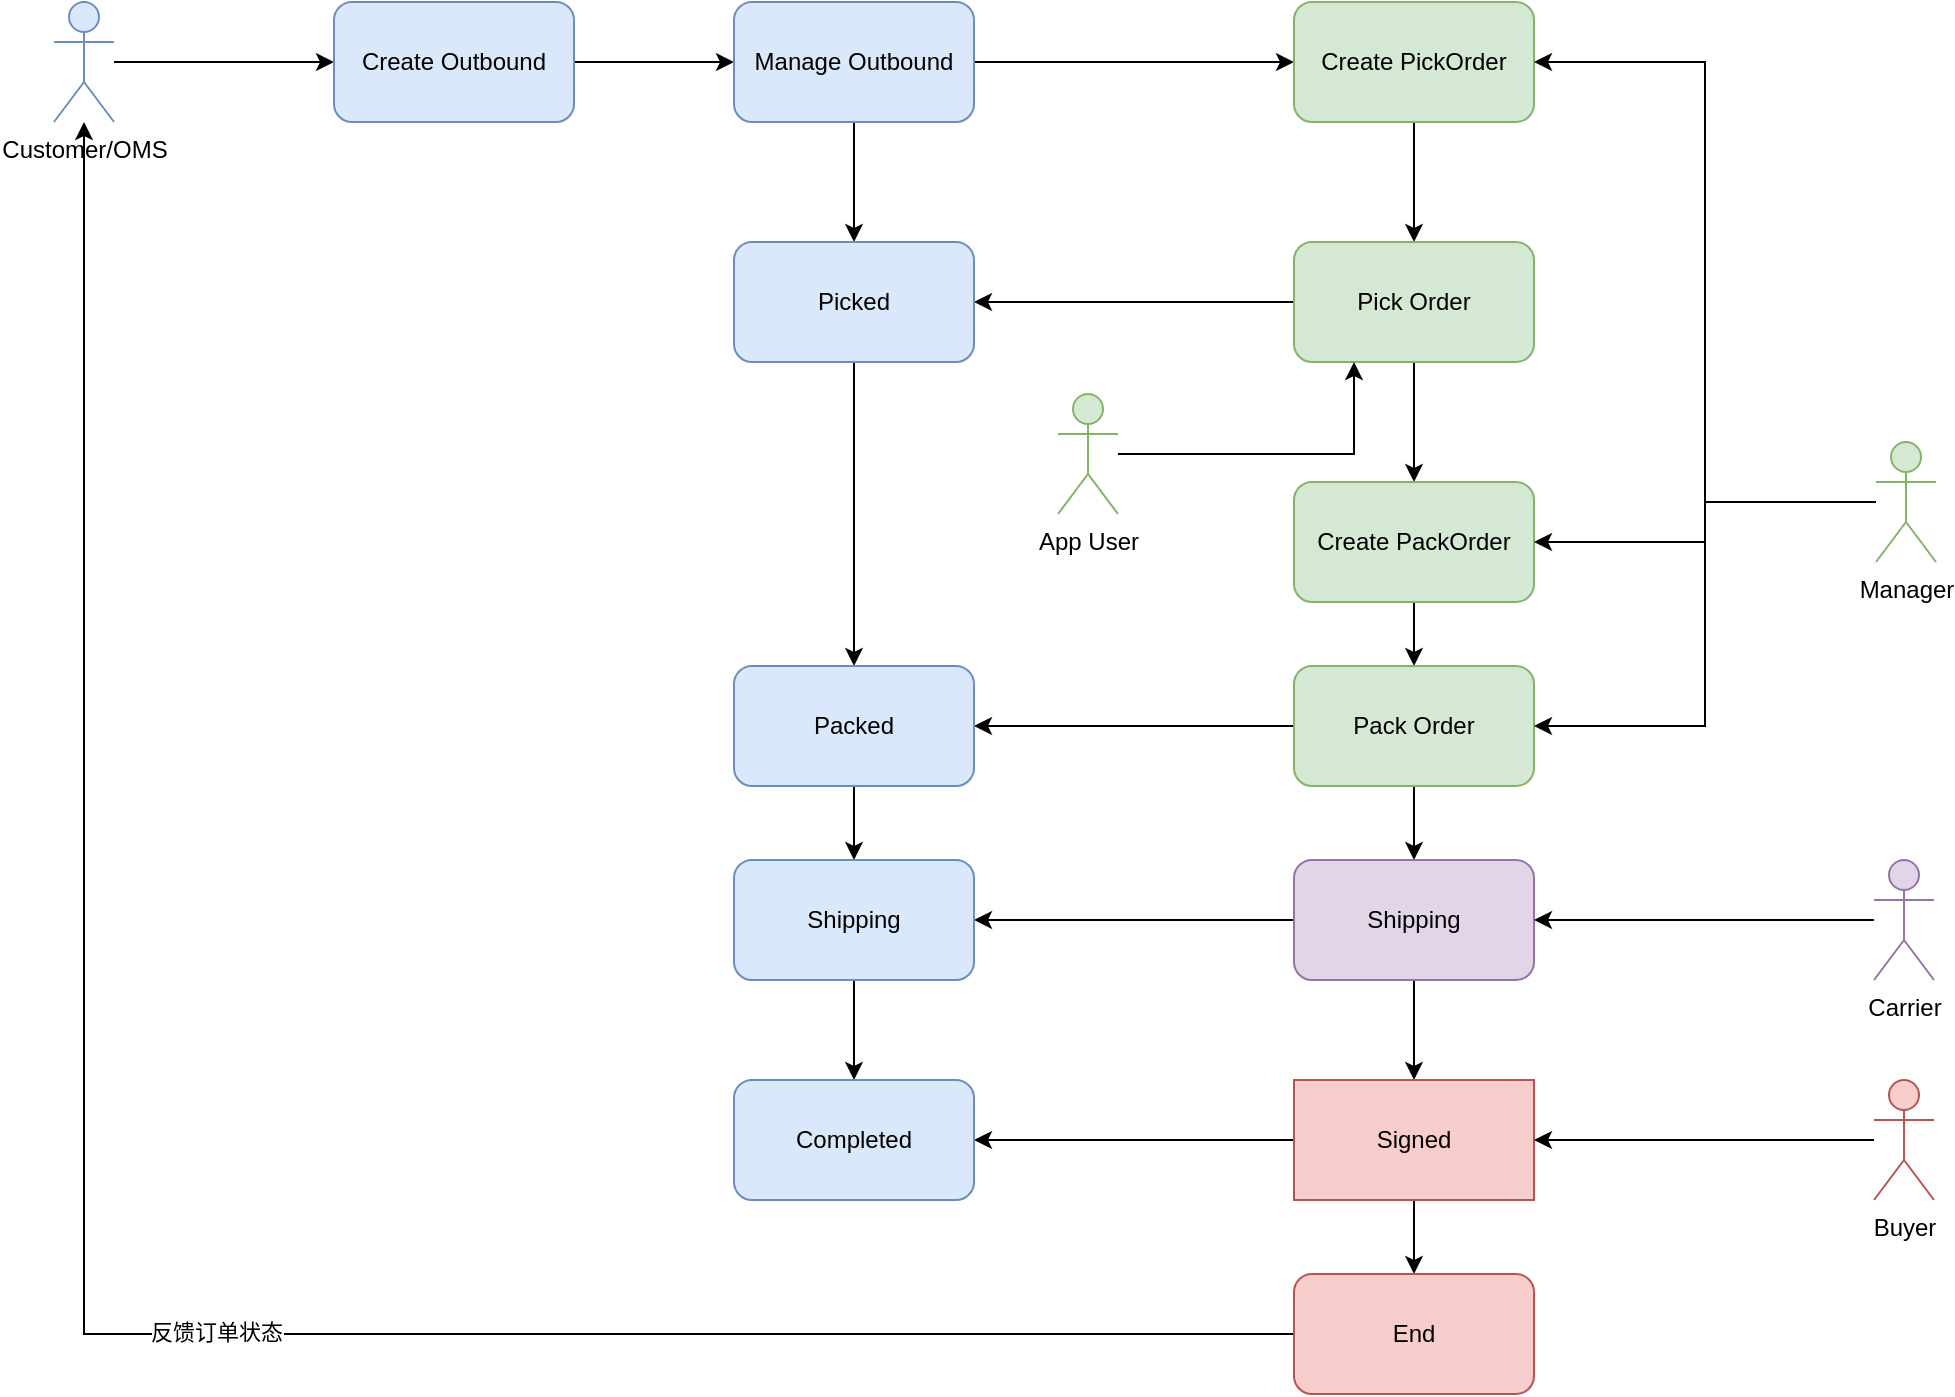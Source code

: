 <mxfile version="20.8.0" type="github">
  <diagram id="fhcsHntF9k8ksOuAykfT" name="第 1 页">
    <mxGraphModel dx="1434" dy="795" grid="1" gridSize="10" guides="1" tooltips="1" connect="1" arrows="1" fold="1" page="1" pageScale="1" pageWidth="827" pageHeight="1169" math="0" shadow="0">
      <root>
        <mxCell id="0" />
        <mxCell id="1" parent="0" />
        <mxCell id="sVg1SZFke6IAPuZJjDTQ-11" style="edgeStyle=orthogonalEdgeStyle;rounded=0;orthogonalLoop=1;jettySize=auto;html=1;entryX=0;entryY=0.5;entryDx=0;entryDy=0;" edge="1" parent="1" source="sVg1SZFke6IAPuZJjDTQ-1" target="sVg1SZFke6IAPuZJjDTQ-2">
          <mxGeometry relative="1" as="geometry" />
        </mxCell>
        <mxCell id="sVg1SZFke6IAPuZJjDTQ-1" value="Customer/OMS" style="shape=umlActor;verticalLabelPosition=bottom;verticalAlign=top;html=1;outlineConnect=0;fillColor=#dae8fc;strokeColor=#6c8ebf;" vertex="1" parent="1">
          <mxGeometry x="90" y="140" width="30" height="60" as="geometry" />
        </mxCell>
        <mxCell id="sVg1SZFke6IAPuZJjDTQ-12" style="edgeStyle=orthogonalEdgeStyle;rounded=0;orthogonalLoop=1;jettySize=auto;html=1;" edge="1" parent="1" source="sVg1SZFke6IAPuZJjDTQ-2" target="sVg1SZFke6IAPuZJjDTQ-3">
          <mxGeometry relative="1" as="geometry" />
        </mxCell>
        <mxCell id="sVg1SZFke6IAPuZJjDTQ-2" value="Create Outbound" style="rounded=1;whiteSpace=wrap;html=1;fillColor=#dae8fc;strokeColor=#6c8ebf;" vertex="1" parent="1">
          <mxGeometry x="230" y="140" width="120" height="60" as="geometry" />
        </mxCell>
        <mxCell id="sVg1SZFke6IAPuZJjDTQ-13" style="edgeStyle=orthogonalEdgeStyle;rounded=0;orthogonalLoop=1;jettySize=auto;html=1;entryX=0;entryY=0.5;entryDx=0;entryDy=0;" edge="1" parent="1" source="sVg1SZFke6IAPuZJjDTQ-3" target="sVg1SZFke6IAPuZJjDTQ-4">
          <mxGeometry relative="1" as="geometry" />
        </mxCell>
        <mxCell id="sVg1SZFke6IAPuZJjDTQ-37" style="edgeStyle=orthogonalEdgeStyle;rounded=0;orthogonalLoop=1;jettySize=auto;html=1;entryX=0.5;entryY=0;entryDx=0;entryDy=0;" edge="1" parent="1" source="sVg1SZFke6IAPuZJjDTQ-3" target="sVg1SZFke6IAPuZJjDTQ-31">
          <mxGeometry relative="1" as="geometry" />
        </mxCell>
        <mxCell id="sVg1SZFke6IAPuZJjDTQ-3" value="Manage Outbound" style="rounded=1;whiteSpace=wrap;html=1;fillColor=#dae8fc;strokeColor=#6c8ebf;" vertex="1" parent="1">
          <mxGeometry x="430" y="140" width="120" height="60" as="geometry" />
        </mxCell>
        <mxCell id="sVg1SZFke6IAPuZJjDTQ-14" style="edgeStyle=orthogonalEdgeStyle;rounded=0;orthogonalLoop=1;jettySize=auto;html=1;exitX=0.5;exitY=1;exitDx=0;exitDy=0;" edge="1" parent="1" source="sVg1SZFke6IAPuZJjDTQ-4" target="sVg1SZFke6IAPuZJjDTQ-5">
          <mxGeometry relative="1" as="geometry" />
        </mxCell>
        <mxCell id="sVg1SZFke6IAPuZJjDTQ-4" value="Create PickOrder" style="rounded=1;whiteSpace=wrap;html=1;fillColor=#d5e8d4;strokeColor=#82b366;" vertex="1" parent="1">
          <mxGeometry x="710" y="140" width="120" height="60" as="geometry" />
        </mxCell>
        <mxCell id="sVg1SZFke6IAPuZJjDTQ-15" style="edgeStyle=orthogonalEdgeStyle;rounded=0;orthogonalLoop=1;jettySize=auto;html=1;entryX=0.5;entryY=0;entryDx=0;entryDy=0;" edge="1" parent="1" source="sVg1SZFke6IAPuZJjDTQ-5" target="sVg1SZFke6IAPuZJjDTQ-6">
          <mxGeometry relative="1" as="geometry" />
        </mxCell>
        <mxCell id="sVg1SZFke6IAPuZJjDTQ-32" style="edgeStyle=orthogonalEdgeStyle;rounded=0;orthogonalLoop=1;jettySize=auto;html=1;entryX=1;entryY=0.5;entryDx=0;entryDy=0;" edge="1" parent="1" source="sVg1SZFke6IAPuZJjDTQ-5" target="sVg1SZFke6IAPuZJjDTQ-31">
          <mxGeometry relative="1" as="geometry" />
        </mxCell>
        <mxCell id="sVg1SZFke6IAPuZJjDTQ-5" value="Pick Order" style="rounded=1;whiteSpace=wrap;html=1;fillColor=#d5e8d4;strokeColor=#82b366;" vertex="1" parent="1">
          <mxGeometry x="710" y="260" width="120" height="60" as="geometry" />
        </mxCell>
        <mxCell id="sVg1SZFke6IAPuZJjDTQ-16" style="edgeStyle=orthogonalEdgeStyle;rounded=0;orthogonalLoop=1;jettySize=auto;html=1;" edge="1" parent="1" source="sVg1SZFke6IAPuZJjDTQ-6" target="sVg1SZFke6IAPuZJjDTQ-7">
          <mxGeometry relative="1" as="geometry" />
        </mxCell>
        <mxCell id="sVg1SZFke6IAPuZJjDTQ-6" value="Create PackOrder" style="rounded=1;whiteSpace=wrap;html=1;fillColor=#d5e8d4;strokeColor=#82b366;" vertex="1" parent="1">
          <mxGeometry x="710" y="380" width="120" height="60" as="geometry" />
        </mxCell>
        <mxCell id="sVg1SZFke6IAPuZJjDTQ-17" style="edgeStyle=orthogonalEdgeStyle;rounded=0;orthogonalLoop=1;jettySize=auto;html=1;exitX=0.5;exitY=1;exitDx=0;exitDy=0;" edge="1" parent="1" source="sVg1SZFke6IAPuZJjDTQ-7" target="sVg1SZFke6IAPuZJjDTQ-8">
          <mxGeometry relative="1" as="geometry" />
        </mxCell>
        <mxCell id="sVg1SZFke6IAPuZJjDTQ-41" style="edgeStyle=orthogonalEdgeStyle;rounded=0;orthogonalLoop=1;jettySize=auto;html=1;entryX=1;entryY=0.5;entryDx=0;entryDy=0;" edge="1" parent="1" source="sVg1SZFke6IAPuZJjDTQ-7" target="sVg1SZFke6IAPuZJjDTQ-34">
          <mxGeometry relative="1" as="geometry" />
        </mxCell>
        <mxCell id="sVg1SZFke6IAPuZJjDTQ-7" value="Pack Order" style="rounded=1;whiteSpace=wrap;html=1;fillColor=#d5e8d4;strokeColor=#82b366;" vertex="1" parent="1">
          <mxGeometry x="710" y="472" width="120" height="60" as="geometry" />
        </mxCell>
        <mxCell id="sVg1SZFke6IAPuZJjDTQ-18" style="edgeStyle=orthogonalEdgeStyle;rounded=0;orthogonalLoop=1;jettySize=auto;html=1;" edge="1" parent="1" source="sVg1SZFke6IAPuZJjDTQ-8" target="sVg1SZFke6IAPuZJjDTQ-9">
          <mxGeometry relative="1" as="geometry" />
        </mxCell>
        <mxCell id="sVg1SZFke6IAPuZJjDTQ-42" style="edgeStyle=orthogonalEdgeStyle;rounded=0;orthogonalLoop=1;jettySize=auto;html=1;entryX=1;entryY=0.5;entryDx=0;entryDy=0;" edge="1" parent="1" source="sVg1SZFke6IAPuZJjDTQ-8" target="sVg1SZFke6IAPuZJjDTQ-35">
          <mxGeometry relative="1" as="geometry" />
        </mxCell>
        <mxCell id="sVg1SZFke6IAPuZJjDTQ-8" value="Shipping" style="rounded=1;whiteSpace=wrap;html=1;fillColor=#e1d5e7;strokeColor=#9673a6;" vertex="1" parent="1">
          <mxGeometry x="710" y="569" width="120" height="60" as="geometry" />
        </mxCell>
        <mxCell id="sVg1SZFke6IAPuZJjDTQ-19" style="edgeStyle=orthogonalEdgeStyle;rounded=0;orthogonalLoop=1;jettySize=auto;html=1;entryX=0.5;entryY=0;entryDx=0;entryDy=0;" edge="1" parent="1" source="sVg1SZFke6IAPuZJjDTQ-9" target="sVg1SZFke6IAPuZJjDTQ-10">
          <mxGeometry relative="1" as="geometry" />
        </mxCell>
        <mxCell id="sVg1SZFke6IAPuZJjDTQ-43" style="edgeStyle=orthogonalEdgeStyle;rounded=0;orthogonalLoop=1;jettySize=auto;html=1;entryX=1;entryY=0.5;entryDx=0;entryDy=0;" edge="1" parent="1" source="sVg1SZFke6IAPuZJjDTQ-9" target="sVg1SZFke6IAPuZJjDTQ-36">
          <mxGeometry relative="1" as="geometry" />
        </mxCell>
        <mxCell id="sVg1SZFke6IAPuZJjDTQ-9" value="Signed" style="rounded=0;whiteSpace=wrap;html=1;fillColor=#f8cecc;strokeColor=#b85450;" vertex="1" parent="1">
          <mxGeometry x="710" y="679" width="120" height="60" as="geometry" />
        </mxCell>
        <mxCell id="sVg1SZFke6IAPuZJjDTQ-44" style="edgeStyle=orthogonalEdgeStyle;rounded=0;orthogonalLoop=1;jettySize=auto;html=1;" edge="1" parent="1" source="sVg1SZFke6IAPuZJjDTQ-10" target="sVg1SZFke6IAPuZJjDTQ-1">
          <mxGeometry relative="1" as="geometry" />
        </mxCell>
        <mxCell id="sVg1SZFke6IAPuZJjDTQ-45" value="反馈订单状态" style="edgeLabel;html=1;align=center;verticalAlign=middle;resizable=0;points=[];" vertex="1" connectable="0" parent="sVg1SZFke6IAPuZJjDTQ-44">
          <mxGeometry x="-0.11" y="-1" relative="1" as="geometry">
            <mxPoint as="offset" />
          </mxGeometry>
        </mxCell>
        <mxCell id="sVg1SZFke6IAPuZJjDTQ-10" value="End" style="rounded=1;whiteSpace=wrap;html=1;fillColor=#f8cecc;strokeColor=#b85450;" vertex="1" parent="1">
          <mxGeometry x="710" y="776" width="120" height="60" as="geometry" />
        </mxCell>
        <mxCell id="sVg1SZFke6IAPuZJjDTQ-47" style="edgeStyle=orthogonalEdgeStyle;rounded=0;orthogonalLoop=1;jettySize=auto;html=1;entryX=0.25;entryY=1;entryDx=0;entryDy=0;" edge="1" parent="1" source="sVg1SZFke6IAPuZJjDTQ-20" target="sVg1SZFke6IAPuZJjDTQ-5">
          <mxGeometry relative="1" as="geometry" />
        </mxCell>
        <mxCell id="sVg1SZFke6IAPuZJjDTQ-20" value="App User" style="shape=umlActor;verticalLabelPosition=bottom;verticalAlign=top;html=1;outlineConnect=0;fillColor=#d5e8d4;strokeColor=#82b366;" vertex="1" parent="1">
          <mxGeometry x="592" y="336" width="30" height="60" as="geometry" />
        </mxCell>
        <mxCell id="sVg1SZFke6IAPuZJjDTQ-23" style="edgeStyle=orthogonalEdgeStyle;rounded=0;orthogonalLoop=1;jettySize=auto;html=1;entryX=1;entryY=0.5;entryDx=0;entryDy=0;" edge="1" parent="1" source="sVg1SZFke6IAPuZJjDTQ-21" target="sVg1SZFke6IAPuZJjDTQ-4">
          <mxGeometry relative="1" as="geometry" />
        </mxCell>
        <mxCell id="sVg1SZFke6IAPuZJjDTQ-24" style="edgeStyle=orthogonalEdgeStyle;rounded=0;orthogonalLoop=1;jettySize=auto;html=1;" edge="1" parent="1" source="sVg1SZFke6IAPuZJjDTQ-21" target="sVg1SZFke6IAPuZJjDTQ-6">
          <mxGeometry relative="1" as="geometry" />
        </mxCell>
        <mxCell id="sVg1SZFke6IAPuZJjDTQ-25" style="edgeStyle=orthogonalEdgeStyle;rounded=0;orthogonalLoop=1;jettySize=auto;html=1;entryX=1;entryY=0.5;entryDx=0;entryDy=0;" edge="1" parent="1" source="sVg1SZFke6IAPuZJjDTQ-21" target="sVg1SZFke6IAPuZJjDTQ-7">
          <mxGeometry relative="1" as="geometry" />
        </mxCell>
        <mxCell id="sVg1SZFke6IAPuZJjDTQ-21" value="Manager" style="shape=umlActor;verticalLabelPosition=bottom;verticalAlign=top;html=1;outlineConnect=0;fillColor=#d5e8d4;strokeColor=#82b366;" vertex="1" parent="1">
          <mxGeometry x="1001" y="360" width="30" height="60" as="geometry" />
        </mxCell>
        <mxCell id="sVg1SZFke6IAPuZJjDTQ-28" style="edgeStyle=orthogonalEdgeStyle;rounded=0;orthogonalLoop=1;jettySize=auto;html=1;entryX=1;entryY=0.5;entryDx=0;entryDy=0;" edge="1" parent="1" source="sVg1SZFke6IAPuZJjDTQ-26" target="sVg1SZFke6IAPuZJjDTQ-8">
          <mxGeometry relative="1" as="geometry" />
        </mxCell>
        <mxCell id="sVg1SZFke6IAPuZJjDTQ-26" value="Carrier" style="shape=umlActor;verticalLabelPosition=bottom;verticalAlign=top;html=1;outlineConnect=0;fillColor=#e1d5e7;strokeColor=#9673a6;" vertex="1" parent="1">
          <mxGeometry x="1000" y="569" width="30" height="60" as="geometry" />
        </mxCell>
        <mxCell id="sVg1SZFke6IAPuZJjDTQ-29" style="edgeStyle=orthogonalEdgeStyle;rounded=0;orthogonalLoop=1;jettySize=auto;html=1;" edge="1" parent="1" source="sVg1SZFke6IAPuZJjDTQ-27" target="sVg1SZFke6IAPuZJjDTQ-9">
          <mxGeometry relative="1" as="geometry" />
        </mxCell>
        <mxCell id="sVg1SZFke6IAPuZJjDTQ-27" value="Buyer" style="shape=umlActor;verticalLabelPosition=bottom;verticalAlign=top;html=1;outlineConnect=0;fillColor=#f8cecc;strokeColor=#b85450;" vertex="1" parent="1">
          <mxGeometry x="1000" y="679" width="30" height="60" as="geometry" />
        </mxCell>
        <mxCell id="sVg1SZFke6IAPuZJjDTQ-38" style="edgeStyle=orthogonalEdgeStyle;rounded=0;orthogonalLoop=1;jettySize=auto;html=1;entryX=0.5;entryY=0;entryDx=0;entryDy=0;" edge="1" parent="1" source="sVg1SZFke6IAPuZJjDTQ-31" target="sVg1SZFke6IAPuZJjDTQ-34">
          <mxGeometry relative="1" as="geometry" />
        </mxCell>
        <mxCell id="sVg1SZFke6IAPuZJjDTQ-31" value="Picked" style="rounded=1;whiteSpace=wrap;html=1;fillColor=#dae8fc;strokeColor=#6c8ebf;" vertex="1" parent="1">
          <mxGeometry x="430" y="260" width="120" height="60" as="geometry" />
        </mxCell>
        <mxCell id="sVg1SZFke6IAPuZJjDTQ-39" style="edgeStyle=orthogonalEdgeStyle;rounded=0;orthogonalLoop=1;jettySize=auto;html=1;" edge="1" parent="1" source="sVg1SZFke6IAPuZJjDTQ-34" target="sVg1SZFke6IAPuZJjDTQ-35">
          <mxGeometry relative="1" as="geometry" />
        </mxCell>
        <mxCell id="sVg1SZFke6IAPuZJjDTQ-34" value="Packed" style="rounded=1;whiteSpace=wrap;html=1;fillColor=#dae8fc;strokeColor=#6c8ebf;" vertex="1" parent="1">
          <mxGeometry x="430" y="472" width="120" height="60" as="geometry" />
        </mxCell>
        <mxCell id="sVg1SZFke6IAPuZJjDTQ-40" style="edgeStyle=orthogonalEdgeStyle;rounded=0;orthogonalLoop=1;jettySize=auto;html=1;" edge="1" parent="1" source="sVg1SZFke6IAPuZJjDTQ-35" target="sVg1SZFke6IAPuZJjDTQ-36">
          <mxGeometry relative="1" as="geometry" />
        </mxCell>
        <mxCell id="sVg1SZFke6IAPuZJjDTQ-35" value="Shipping" style="rounded=1;whiteSpace=wrap;html=1;fillColor=#dae8fc;strokeColor=#6c8ebf;" vertex="1" parent="1">
          <mxGeometry x="430" y="569" width="120" height="60" as="geometry" />
        </mxCell>
        <mxCell id="sVg1SZFke6IAPuZJjDTQ-36" value="Completed" style="rounded=1;whiteSpace=wrap;html=1;fillColor=#dae8fc;strokeColor=#6c8ebf;" vertex="1" parent="1">
          <mxGeometry x="430" y="679" width="120" height="60" as="geometry" />
        </mxCell>
      </root>
    </mxGraphModel>
  </diagram>
</mxfile>
